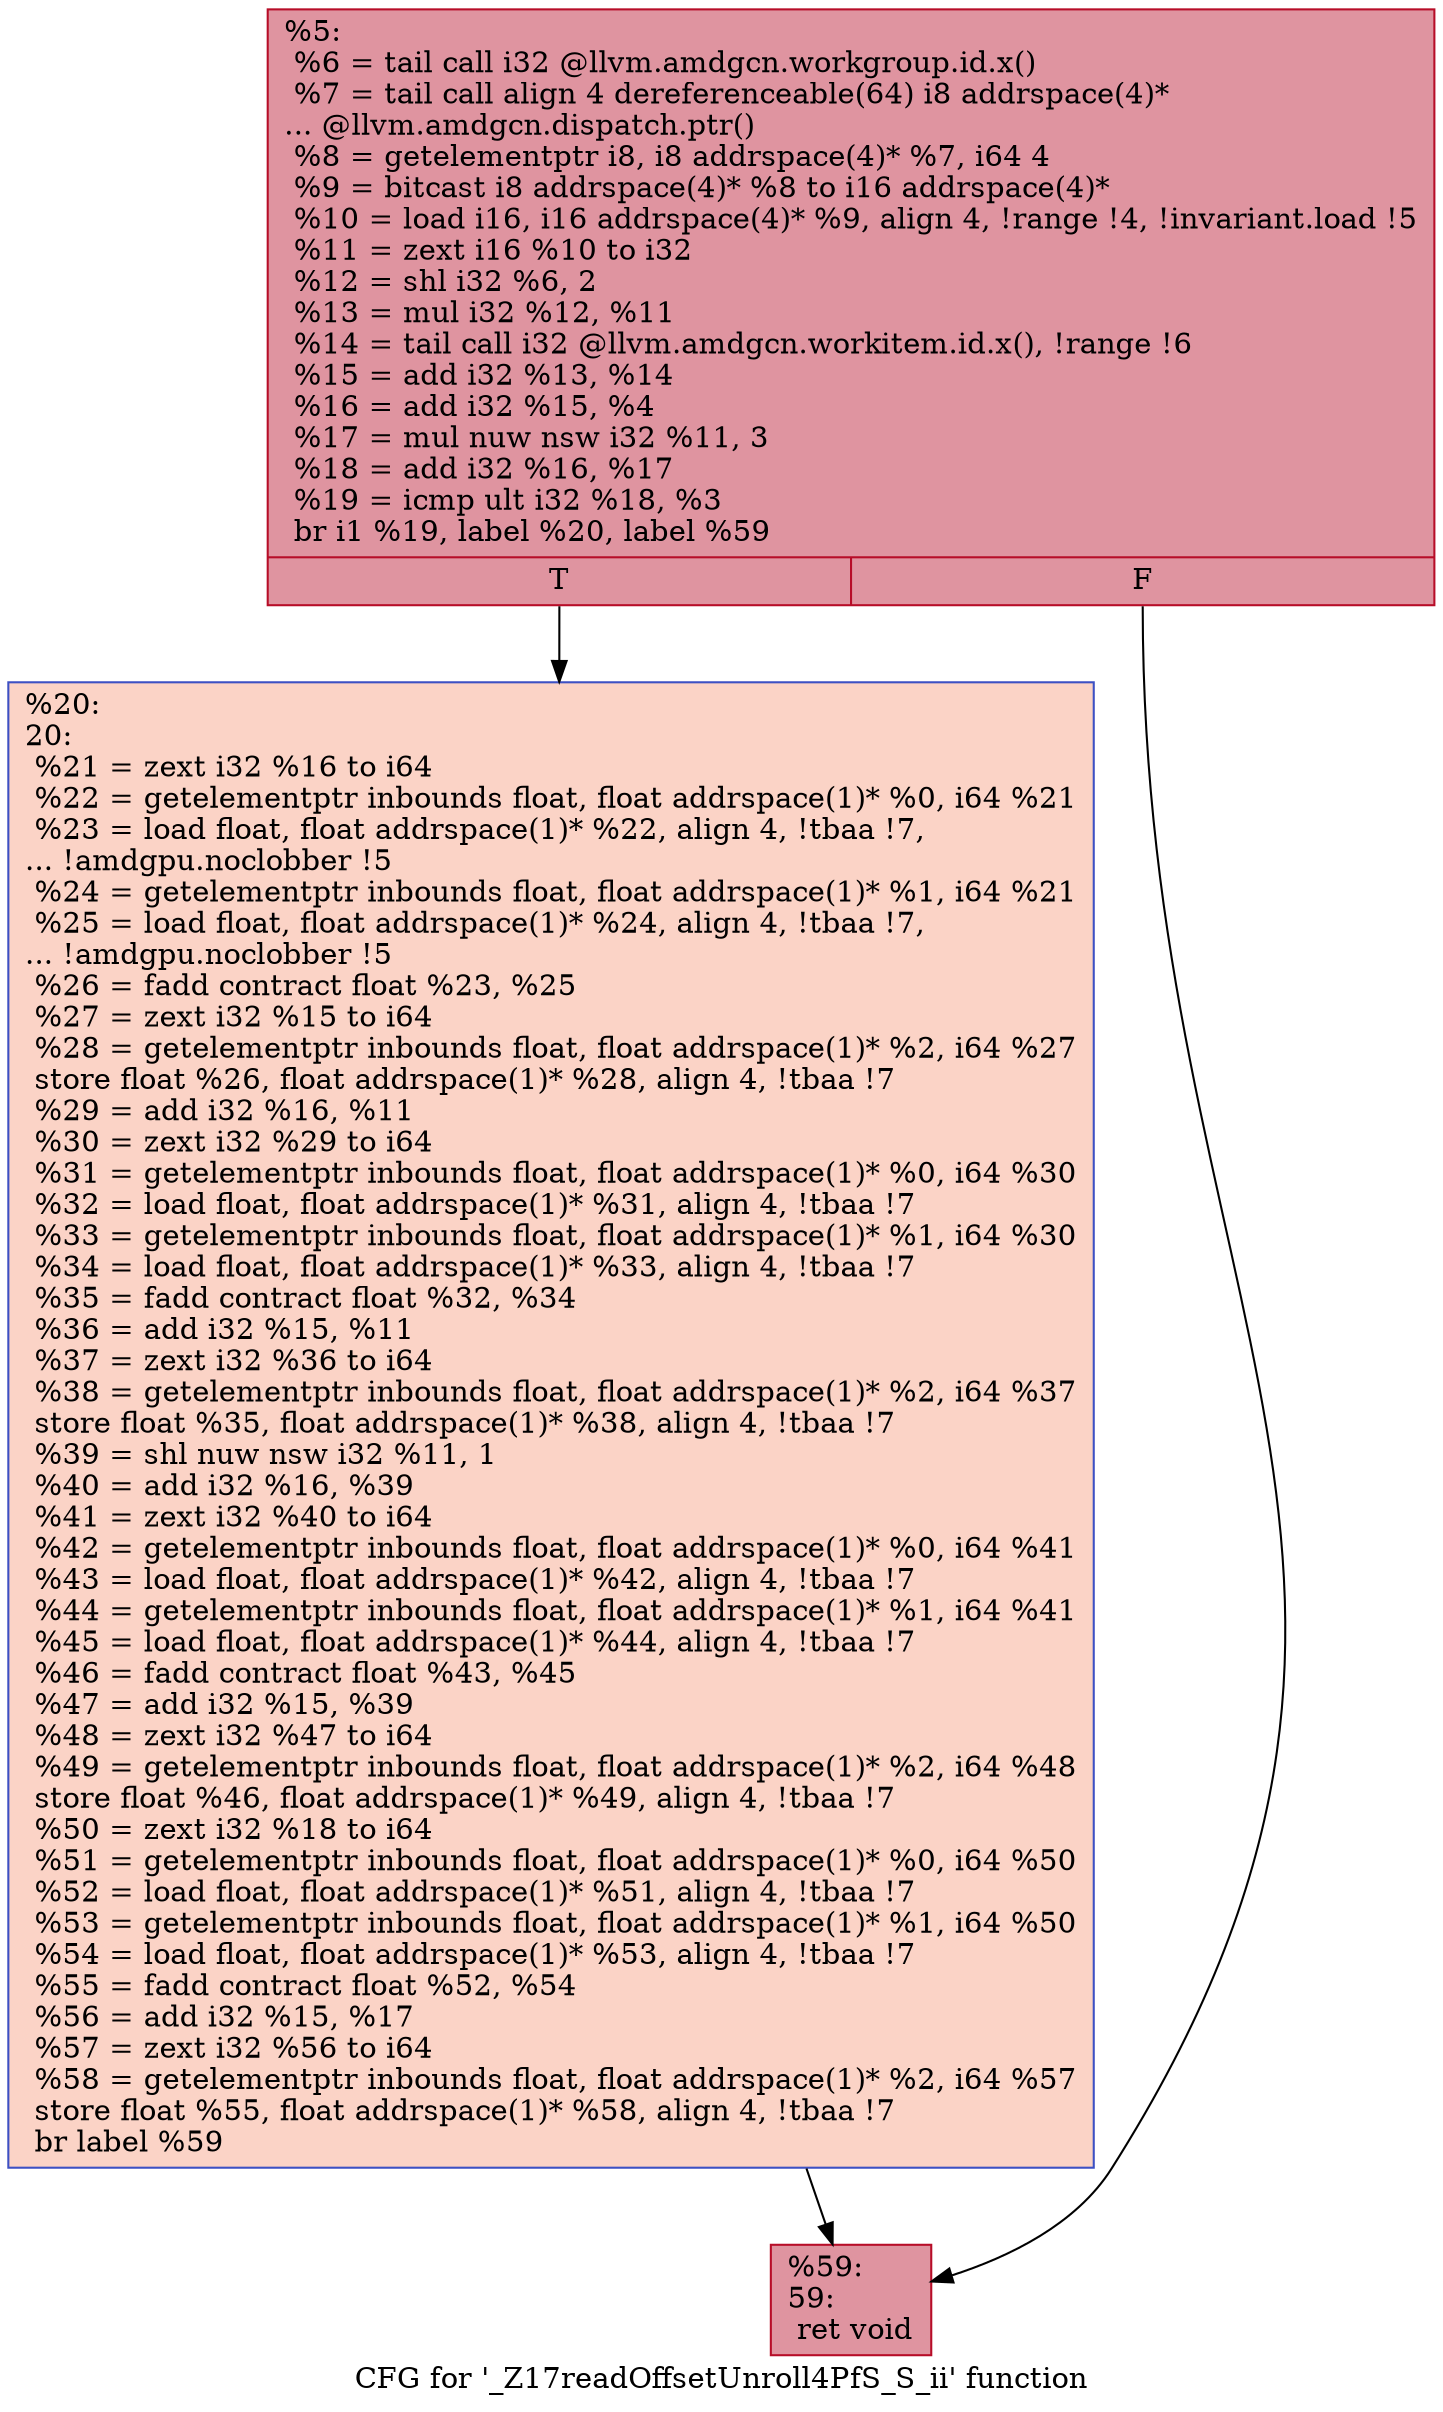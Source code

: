 digraph "CFG for '_Z17readOffsetUnroll4PfS_S_ii' function" {
	label="CFG for '_Z17readOffsetUnroll4PfS_S_ii' function";

	Node0x5151890 [shape=record,color="#b70d28ff", style=filled, fillcolor="#b70d2870",label="{%5:\l  %6 = tail call i32 @llvm.amdgcn.workgroup.id.x()\l  %7 = tail call align 4 dereferenceable(64) i8 addrspace(4)*\l... @llvm.amdgcn.dispatch.ptr()\l  %8 = getelementptr i8, i8 addrspace(4)* %7, i64 4\l  %9 = bitcast i8 addrspace(4)* %8 to i16 addrspace(4)*\l  %10 = load i16, i16 addrspace(4)* %9, align 4, !range !4, !invariant.load !5\l  %11 = zext i16 %10 to i32\l  %12 = shl i32 %6, 2\l  %13 = mul i32 %12, %11\l  %14 = tail call i32 @llvm.amdgcn.workitem.id.x(), !range !6\l  %15 = add i32 %13, %14\l  %16 = add i32 %15, %4\l  %17 = mul nuw nsw i32 %11, 3\l  %18 = add i32 %16, %17\l  %19 = icmp ult i32 %18, %3\l  br i1 %19, label %20, label %59\l|{<s0>T|<s1>F}}"];
	Node0x5151890:s0 -> Node0x5153a40;
	Node0x5151890:s1 -> Node0x5153ad0;
	Node0x5153a40 [shape=record,color="#3d50c3ff", style=filled, fillcolor="#f59c7d70",label="{%20:\l20:                                               \l  %21 = zext i32 %16 to i64\l  %22 = getelementptr inbounds float, float addrspace(1)* %0, i64 %21\l  %23 = load float, float addrspace(1)* %22, align 4, !tbaa !7,\l... !amdgpu.noclobber !5\l  %24 = getelementptr inbounds float, float addrspace(1)* %1, i64 %21\l  %25 = load float, float addrspace(1)* %24, align 4, !tbaa !7,\l... !amdgpu.noclobber !5\l  %26 = fadd contract float %23, %25\l  %27 = zext i32 %15 to i64\l  %28 = getelementptr inbounds float, float addrspace(1)* %2, i64 %27\l  store float %26, float addrspace(1)* %28, align 4, !tbaa !7\l  %29 = add i32 %16, %11\l  %30 = zext i32 %29 to i64\l  %31 = getelementptr inbounds float, float addrspace(1)* %0, i64 %30\l  %32 = load float, float addrspace(1)* %31, align 4, !tbaa !7\l  %33 = getelementptr inbounds float, float addrspace(1)* %1, i64 %30\l  %34 = load float, float addrspace(1)* %33, align 4, !tbaa !7\l  %35 = fadd contract float %32, %34\l  %36 = add i32 %15, %11\l  %37 = zext i32 %36 to i64\l  %38 = getelementptr inbounds float, float addrspace(1)* %2, i64 %37\l  store float %35, float addrspace(1)* %38, align 4, !tbaa !7\l  %39 = shl nuw nsw i32 %11, 1\l  %40 = add i32 %16, %39\l  %41 = zext i32 %40 to i64\l  %42 = getelementptr inbounds float, float addrspace(1)* %0, i64 %41\l  %43 = load float, float addrspace(1)* %42, align 4, !tbaa !7\l  %44 = getelementptr inbounds float, float addrspace(1)* %1, i64 %41\l  %45 = load float, float addrspace(1)* %44, align 4, !tbaa !7\l  %46 = fadd contract float %43, %45\l  %47 = add i32 %15, %39\l  %48 = zext i32 %47 to i64\l  %49 = getelementptr inbounds float, float addrspace(1)* %2, i64 %48\l  store float %46, float addrspace(1)* %49, align 4, !tbaa !7\l  %50 = zext i32 %18 to i64\l  %51 = getelementptr inbounds float, float addrspace(1)* %0, i64 %50\l  %52 = load float, float addrspace(1)* %51, align 4, !tbaa !7\l  %53 = getelementptr inbounds float, float addrspace(1)* %1, i64 %50\l  %54 = load float, float addrspace(1)* %53, align 4, !tbaa !7\l  %55 = fadd contract float %52, %54\l  %56 = add i32 %15, %17\l  %57 = zext i32 %56 to i64\l  %58 = getelementptr inbounds float, float addrspace(1)* %2, i64 %57\l  store float %55, float addrspace(1)* %58, align 4, !tbaa !7\l  br label %59\l}"];
	Node0x5153a40 -> Node0x5153ad0;
	Node0x5153ad0 [shape=record,color="#b70d28ff", style=filled, fillcolor="#b70d2870",label="{%59:\l59:                                               \l  ret void\l}"];
}
